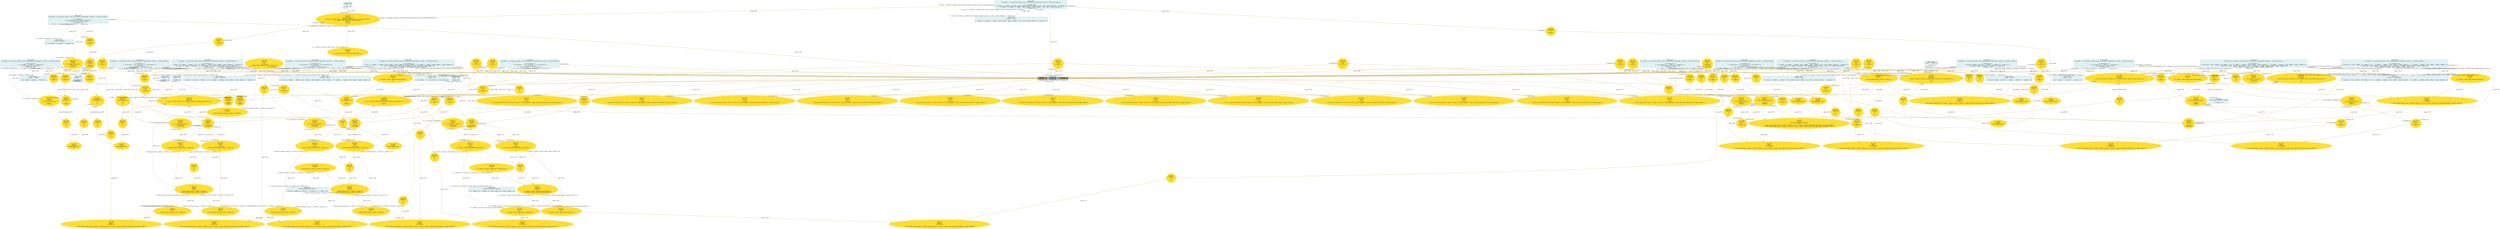 digraph g{node_26423 [shape="box", style="filled", color="#dff1f2", fontname="Courier", label="node_26423
<%=a0%>=theInterface.mouse;

0: {buttons: Number out, position: {x: Number out, y: Number out}}" ]
node_26425 [shape="box", style="filled", color="#dff1f2", fontname="Courier", label="node_26425
<%=a0%>=theInterface.layout;

0: {x: Number out, y: Number out, width: Number out, height: Number out}" ]
node_26427 [shape="box", style="filled", color="#dff1f2", fontname="Courier", label="node_26427
theInterface.graphics=<%=a0%>;

0: Graphics in" ]
node_26435 [shape="ellipse", style="filled", color="#ffde2f", fontname="Times", label="node_26435
Identifier
#thebuttonsofthemouse
0: ?" ]
node_26438 [shape="ellipse", style="filled", color="#ffde2f", fontname="Times", label="node_26438
CoReference
$?
0: ?
1: ?" ]
node_26441 [shape="ellipse", style="filled", color="#ffde2f", fontname="Times", label="node_26441
Identifier
#thepositionofthemouse
0: ?" ]
node_26444 [shape="ellipse", style="filled", color="#ffde2f", fontname="Times", label="node_26444
CoReference
$?
0: ?
1: ?" ]
node_26447 [shape="ellipse", style="filled", color="#ffde2f", fontname="Times", label="node_26447
Composition
{buttons:$,position:$}
0: ?
1: ?
2: ?" ]
node_26451 [shape="ellipse", style="filled", color="#ffde2f", fontname="Times", label="node_26451
Identifier
#thelayoutforbuttonwidget
0: ?" ]
node_26454 [shape="ellipse", style="filled", color="#ffde2f", fontname="Times", label="node_26454
CoReference
$?
0: ?
1: ?" ]
node_26457 [shape="ellipse", style="filled", color="#ffde2f", fontname="Times", label="node_26457
Identifier
#thegraphicsforbuttonwidget
0: ?" ]
node_26460 [shape="ellipse", style="filled", color="#ffde2f", fontname="Times", label="node_26460
Reference
$!
0: ?
1: ?" ]
node_26473 [shape="ellipse", style="filled", color="#ffde2f", fontname="Times", label="node_26473
Reference
$!
0: ?
1: ?" ]
node_26479 [shape="ellipse", style="filled", color="#ffde2f", fontname="Times", label="node_26479
Identifier
#$withaddedmargin$
0: ?
1: ?
2: Number in" ]
node_26484 [shape="ellipse", style="filled", color="#ffde2f", fontname="Times", label="node_26484
Reference
$!
0: {x: Number, y: Number, width: Number, height: Number} out
1: ?" ]
node_26489 [shape="ellipse", style="filled", color="#ffde2f", fontname="Times", label="node_26489
Composition
{rect:$margin:$}
0: {rect: {x: Number, y: Number, width: Number, height: Number}, margin: Number} out
1: ?
2: Number in" ]
node_26493 [shape="ellipse", style="filled", color="#ffde2f", fontname="Times", label="node_26493
CoReference
$?
0: {x: Number, y: Number, width: Number, height: Number} in
1: ?" ]
node_26507 [shape="ellipse", style="filled", color="#ffde2f", fontname="Times", label="node_26507
Reference
$!
0: ?
1: ?" ]
node_26515 [shape="ellipse", style="filled", color="#ffde2f", fontname="Times", label="node_26515
Identifier
#resultof$==$
0: ?
1: ?
2: Number in" ]
node_26520 [shape="ellipse", style="filled", color="#ffde2f", fontname="Times", label="node_26520
Reference
$!
0: Boolean out
1: ?" ]
node_26525 [shape="ellipse", style="filled", color="#ffde2f", fontname="Times", label="node_26525
Composition
{a:$,b:$}
0: {a: Number, b: Number} out
1: ?
2: Number in" ]
node_26529 [shape="ellipse", style="filled", color="#ffde2f", fontname="Times", label="node_26529
CoReference
$?
0: Boolean in
1: ?" ]
node_26542 [shape="ellipse", style="filled", color="#ffde2f", fontname="Times", label="node_26542
Reference
$!
0: ?
1: ?" ]
node_26546 [shape="ellipse", style="filled", color="#ffde2f", fontname="Times", label="node_26546
Identifier
#theresultof$isinside$
0: ?
1: ?
2: ?" ]
node_26551 [shape="ellipse", style="filled", color="#ffde2f", fontname="Times", label="node_26551
Reference
$!
0: Boolean out
1: ?" ]
node_26556 [shape="ellipse", style="filled", color="#ffde2f", fontname="Times", label="node_26556
Composition
{point:$,rect:$}
0: {point: {x: Number, y: Number}, rect: {x: Number, y: Number, width: Number, height: Number}} out
1: ?
2: ?" ]
node_26560 [shape="ellipse", style="filled", color="#ffde2f", fontname="Times", label="node_26560
CoReference
$?
0: Boolean in
1: ?" ]
node_26573 [shape="ellipse", style="filled", color="#ffde2f", fontname="Times", label="node_26573
Identifier
#resultof$and$
0: ?
1: Boolean in
2: Boolean in" ]
node_26578 [shape="ellipse", style="filled", color="#ffde2f", fontname="Times", label="node_26578
Reference
$!
0: Boolean out
1: ?" ]
node_26583 [shape="ellipse", style="filled", color="#ffde2f", fontname="Times", label="node_26583
Composition
{a:$,b:$}
0: {a: Boolean, b: Boolean} out
1: Boolean in
2: Boolean in" ]
node_26587 [shape="ellipse", style="filled", color="#ffde2f", fontname="Times", label="node_26587
CoReference
$?
0: Boolean in
1: ?" ]
node_26599 [shape="ellipse", style="filled", color="#ffde2f", fontname="Times", label="node_26599
Composition
{layout:$text:$pushed:$}
0: {layout: {x: Number, y: Number, width: Number, height: Number}, text: Text, pushed: Boolean} out
1: {x: Number, y: Number, width: Number, height: Number} in
2: Text in
3: Boolean in" ]
node_26604 [shape="ellipse", style="filled", color="#ffde2f", fontname="Times", label="node_26604
CoReference
$?
0: Graphics in
1: ?" ]
node_26622 [shape="ellipse", style="filled", color="#ffde2f", fontname="Times", label="node_26622
Identifier
#thelayoutforlabelwidget
0: ?" ]
node_26625 [shape="ellipse", style="filled", color="#ffde2f", fontname="Times", label="node_26625
CoReference
$?
0: ?
1: ?" ]
node_26628 [shape="ellipse", style="filled", color="#ffde2f", fontname="Times", label="node_26628
Identifier
#thegraphicsforlabelwidget
0: ?" ]
node_26631 [shape="ellipse", style="filled", color="#ffde2f", fontname="Times", label="node_26631
Reference
$!
0: ?
1: ?" ]
node_26640 [shape="ellipse", style="filled", color="#ffde2f", fontname="Times", label="node_26640
Reference
$!
0: ?
1: ?" ]
node_26645 [shape="ellipse", style="filled", color="#ffde2f", fontname="Times", label="node_26645
Composition
{layout:$text:$}
0: {layout: {x: Number, y: Number, width: Number, height: Number}, text: Text, pushed: Boolean} out
1: ?
2: Text in" ]
node_26649 [shape="ellipse", style="filled", color="#ffde2f", fontname="Times", label="node_26649
CoReference
$?
0: Graphics in
1: ?" ]
node_26667 [shape="ellipse", style="filled", color="#ffde2f", fontname="Times", label="node_26667
Identifier
#resultof$.mouse
0: ?
1: {mouse: {buttons: Number, position: {x: Number, y: Number}} out, layout: {x: Number, y: Number, width: Number, height: Number} out, graphics: Graphics in}" ]
node_26671 [shape="ellipse", style="filled", color="#ffde2f", fontname="Times", label="node_26671
Reference
$!
0: {buttons: Number, position: {x: Number, y: Number}} in
1: ?" ]
node_26674 [shape="ellipse", style="filled", color="#ffde2f", fontname="Times", label="node_26674
CoReference
$?
0: ?
1: ?" ]
node_26680 [shape="ellipse", style="filled", color="#ffde2f", fontname="Times", label="node_26680
Affectation
$=$
0: Activation in
1: {mouse: {buttons: Number, position: {x: Number, y: Number}} out, layout: {x: Number, y: Number, width: Number, height: Number} out, graphics: Graphics in}
2: ?" ]
node_26689 [shape="ellipse", style="filled", color="#ffde2f", fontname="Times", label="node_26689
Identifier
#resultof$.mouse
0: ?
1: {mouse: {buttons: Number, position: {x: Number, y: Number}} out, layout: {x: Number, y: Number, width: Number, height: Number} out, graphics: Graphics in}" ]
node_26693 [shape="ellipse", style="filled", color="#ffde2f", fontname="Times", label="node_26693
Reference
$!
0: {buttons: Number, position: {x: Number, y: Number}} in
1: ?" ]
node_26696 [shape="ellipse", style="filled", color="#ffde2f", fontname="Times", label="node_26696
CoReference
$?
0: ?
1: ?" ]
node_26702 [shape="ellipse", style="filled", color="#ffde2f", fontname="Times", label="node_26702
Affectation
$=$
0: Activation in
1: {mouse: {buttons: Number, position: {x: Number, y: Number}} out, layout: {x: Number, y: Number, width: Number, height: Number} out, graphics: Graphics in}
2: ?" ]
node_26711 [shape="ellipse", style="filled", color="#ffde2f", fontname="Times", label="node_26711
Identifier
#both$and$
0: ?
1: {buttons: Number, position: {x: Number, y: Number}} out
2: {buttons: Number, position: {x: Number, y: Number}} out" ]
node_26716 [shape="ellipse", style="filled", color="#ffde2f", fontname="Times", label="node_26716
CoReference
$?
0: {buttons: Number in, position: {x: Number in, y: Number in}}
1: ?" ]
node_26719 [shape="ellipse", style="filled", color="#ffde2f", fontname="Times", label="node_26719
Reference
$!
0: ?
1: ?" ]
node_26723 [shape="ellipse", style="filled", color="#ffde2f", fontname="Times", label="node_26723
Affectation
$=$
0: Activation in
1: {buttons: Number, position: {x: Number, y: Number}} out
2: ?" ]
node_26728 [shape="ellipse", style="filled", color="#ffde2f", fontname="Times", label="node_26728
Affectation
$=$
0: Activation in
1: {buttons: Number, position: {x: Number, y: Number}} out
2: ?" ]
node_26733 [shape="ellipse", style="filled", color="#ffde2f", fontname="Times", label="node_26733
Identifier
variableall$$
0: ?
1: Activation out
2: Activation out" ]
node_26738 [shape="ellipse", style="filled", color="#ffde2f", fontname="Times", label="node_26738
CoReference
$?
0: Activation in
1: ?" ]
node_26746 [shape="ellipse", style="filled", color="#ffde2f", fontname="Times", label="node_26746
Reference
$!
0: Activation out
1: ?" ]
node_26749 [shape="ellipse", style="filled", color="#ffde2f", fontname="Times", label="node_26749
Composition
{a:$b:$}
0: {a: Activation, b: Activation} in
1: Activation out
2: Activation out" ]
node_26766 [shape="ellipse", style="filled", color="#ffde2f", fontname="Times", label="node_26766
Identifier
#thelayoutofsplitcolumncontaining$and$
0: ?
1: {mouse: {buttons: Number, position: {x: Number, y: Number}} out, layout: {x: Number, y: Number, width: Number, height: Number} out, graphics: Graphics in}
2: {mouse: {buttons: Number, position: {x: Number, y: Number}} out, layout: {x: Number, y: Number, width: Number, height: Number} out, graphics: Graphics in}" ]
node_26771 [shape="ellipse", style="filled", color="#ffde2f", fontname="Times", label="node_26771
CoReference
$?
0: ?
1: ?" ]
node_26774 [shape="ellipse", style="filled", color="#ffde2f", fontname="Times", label="node_26774
Identifier
#resultof$.graphics
0: ?
1: {mouse: {buttons: Number, position: {x: Number, y: Number}} out, layout: {x: Number, y: Number, width: Number, height: Number} out, graphics: Graphics in}" ]
node_26778 [shape="ellipse", style="filled", color="#ffde2f", fontname="Times", label="node_26778
Reference
$!
0: Graphics out
1: ?" ]
node_26781 [shape="ellipse", style="filled", color="#ffde2f", fontname="Times", label="node_26781
CoReference
$?
0: ?
1: ?" ]
node_26787 [shape="ellipse", style="filled", color="#ffde2f", fontname="Times", label="node_26787
Affectation
$=$
0: Activation in
1: {mouse: {buttons: Number, position: {x: Number, y: Number}} out, layout: {x: Number, y: Number, width: Number, height: Number} out, graphics: Graphics in}
2: ?" ]
node_26796 [shape="ellipse", style="filled", color="#ffde2f", fontname="Times", label="node_26796
Identifier
#resultof$.graphics
0: ?
1: {mouse: {buttons: Number, position: {x: Number, y: Number}} out, layout: {x: Number, y: Number, width: Number, height: Number} out, graphics: Graphics in}" ]
node_26800 [shape="ellipse", style="filled", color="#ffde2f", fontname="Times", label="node_26800
Reference
$!
0: Graphics out
1: ?" ]
node_26803 [shape="ellipse", style="filled", color="#ffde2f", fontname="Times", label="node_26803
CoReference
$?
0: ?
1: ?" ]
node_26809 [shape="ellipse", style="filled", color="#ffde2f", fontname="Times", label="node_26809
Affectation
$=$
0: Activation in
1: {mouse: {buttons: Number, position: {x: Number, y: Number}} out, layout: {x: Number, y: Number, width: Number, height: Number} out, graphics: Graphics in}
2: ?" ]
node_26818 [shape="ellipse", style="filled", color="#ffde2f", fontname="Times", label="node_26818
Identifier
#resultofgraphicscontaining$and$
0: ?
1: Graphics in
2: Graphics in" ]
node_26823 [shape="ellipse", style="filled", color="#ffde2f", fontname="Times", label="node_26823
Reference
$!
0: Graphics out
1: ?" ]
node_26829 [shape="ellipse", style="filled", color="#ffde2f", fontname="Times", label="node_26829
Composition
{a:$,b:$}
0: {a: Graphics, b: Graphics} out
1: Graphics in
2: Graphics in" ]
node_26833 [shape="ellipse", style="filled", color="#ffde2f", fontname="Times", label="node_26833
CoReference
$?
0: Graphics in
1: ?" ]
node_26858 [shape="ellipse", style="filled", color="#ffde2f", fontname="Times", label="node_26858
Composition
{start:$end:$}
0: ?
1: Number in
2: Number in" ]
node_26862 [shape="ellipse", style="filled", color="#ffde2f", fontname="Times", label="node_26862
Reference
$!
0: ?
1: ?" ]
node_26866 [shape="ellipse", style="filled", color="#ffde2f", fontname="Times", label="node_26866
Composition
{interval:$rect:$}
0: {interval: {start: Number, end: Number}, rect: {x: Number, y: Number, width: Number, height: Number}} out
1: ?
2: ?" ]
node_26870 [shape="ellipse", style="filled", color="#ffde2f", fontname="Times", label="node_26870
Identifier
#resultof$.layout
0: ?
1: {mouse: {buttons: Number, position: {x: Number, y: Number}} out, layout: {x: Number, y: Number, width: Number, height: Number} out, graphics: Graphics in}" ]
node_26874 [shape="ellipse", style="filled", color="#ffde2f", fontname="Times", label="node_26874
Reference
$!
0: {x: Number, y: Number, width: Number, height: Number} in
1: ?" ]
node_26877 [shape="ellipse", style="filled", color="#ffde2f", fontname="Times", label="node_26877
CoReference
$?
0: ?
1: ?" ]
node_26883 [shape="ellipse", style="filled", color="#ffde2f", fontname="Times", label="node_26883
Affectation
$=$
0: Activation in
1: {mouse: {buttons: Number, position: {x: Number, y: Number}} out, layout: {x: Number, y: Number, width: Number, height: Number} out, graphics: Graphics in}
2: ?" ]
node_26897 [shape="ellipse", style="filled", color="#ffde2f", fontname="Times", label="node_26897
Composition
{start:$end:$}
0: ?
1: Number in
2: Number in" ]
node_26901 [shape="ellipse", style="filled", color="#ffde2f", fontname="Times", label="node_26901
Composition
{interval:$rect:$}
0: {interval: {start: Number, end: Number}, rect: {x: Number, y: Number, width: Number, height: Number}} out
1: ?
2: ?" ]
node_26905 [shape="ellipse", style="filled", color="#ffde2f", fontname="Times", label="node_26905
Identifier
#resultof$.layout
0: ?
1: {mouse: {buttons: Number, position: {x: Number, y: Number}} out, layout: {x: Number, y: Number, width: Number, height: Number} out, graphics: Graphics in}" ]
node_26909 [shape="ellipse", style="filled", color="#ffde2f", fontname="Times", label="node_26909
Reference
$!
0: {x: Number, y: Number, width: Number, height: Number} in
1: ?" ]
node_26912 [shape="ellipse", style="filled", color="#ffde2f", fontname="Times", label="node_26912
CoReference
$?
0: ?
1: ?" ]
node_26918 [shape="ellipse", style="filled", color="#ffde2f", fontname="Times", label="node_26918
Affectation
$=$
0: Activation in
1: {mouse: {buttons: Number, position: {x: Number, y: Number}} out, layout: {x: Number, y: Number, width: Number, height: Number} out, graphics: Graphics in}
2: ?" ]
node_26932 [shape="ellipse", style="filled", color="#ffde2f", fontname="Times", label="node_26932
Identifier
variableall$$
0: ?
1: Activation out
2: Activation out" ]
node_26937 [shape="ellipse", style="filled", color="#ffde2f", fontname="Times", label="node_26937
CoReference
$?
0: Activation in
1: ?" ]
node_26940 [shape="ellipse", style="filled", color="#ffde2f", fontname="Times", label="node_26940
Reference
$!
0: Activation out
1: ?" ]
node_26943 [shape="ellipse", style="filled", color="#ffde2f", fontname="Times", label="node_26943
Composition
{a:$b:$}
0: {a: Activation, b: Activation} in
1: Activation out
2: Activation out" ]
node_26965 [shape="ellipse", style="filled", color="#ffde2f", fontname="Times", label="node_26965
Identifier
#themouseforcursorwidget
0: ?" ]
node_26968 [shape="ellipse", style="filled", color="#ffde2f", fontname="Times", label="node_26968
CoReference
$?
0: ?
1: ?" ]
node_26971 [shape="ellipse", style="filled", color="#ffde2f", fontname="Times", label="node_26971
Identifier
#thegraphicsforcursorwidget
0: ?" ]
node_26974 [shape="ellipse", style="filled", color="#ffde2f", fontname="Times", label="node_26974
Reference
$!
0: ?
1: ?" ]
node_26983 [shape="ellipse", style="filled", color="#ffde2f", fontname="Times", label="node_26983
Reference
$!
0: {buttons: Number, position: {x: Number, y: Number}} out
1: ?" ]
node_26986 [shape="ellipse", style="filled", color="#ffde2f", fontname="Times", label="node_26986
CoReference
$?
0: Graphics in
1: ?" ]
node_27003 [shape="ellipse", style="filled", color="#ffde2f", fontname="Times", label="node_27003
Identifier
#resultof$.mouse
0: ?
1: {mouse: {buttons: Number, position: {x: Number, y: Number}} out, layout: {x: Number, y: Number, width: Number, height: Number} out, graphics: Graphics in}" ]
node_27007 [shape="ellipse", style="filled", color="#ffde2f", fontname="Times", label="node_27007
Reference
$!
0: {buttons: Number, position: {x: Number, y: Number}} in
1: ?" ]
node_27010 [shape="ellipse", style="filled", color="#ffde2f", fontname="Times", label="node_27010
CoReference
$?
0: ?
1: ?" ]
node_27016 [shape="ellipse", style="filled", color="#ffde2f", fontname="Times", label="node_27016
Affectation
$=$
0: Activation in
1: {mouse: {buttons: Number, position: {x: Number, y: Number}} out, layout: {x: Number, y: Number, width: Number, height: Number} out, graphics: Graphics in}
2: ?" ]
node_27025 [shape="ellipse", style="filled", color="#ffde2f", fontname="Times", label="node_27025
Identifier
#resultof$.mouse
0: ?
1: {mouse: {buttons: Number, position: {x: Number, y: Number}} out, layout: {x: Number, y: Number, width: Number, height: Number} out, graphics: Graphics in}" ]
node_27029 [shape="ellipse", style="filled", color="#ffde2f", fontname="Times", label="node_27029
Reference
$!
0: {buttons: Number, position: {x: Number, y: Number}} in
1: ?" ]
node_27032 [shape="ellipse", style="filled", color="#ffde2f", fontname="Times", label="node_27032
CoReference
$?
0: ?
1: ?" ]
node_27038 [shape="ellipse", style="filled", color="#ffde2f", fontname="Times", label="node_27038
Affectation
$=$
0: Activation in
1: {mouse: {buttons: Number, position: {x: Number, y: Number}} out, layout: {x: Number, y: Number, width: Number, height: Number} out, graphics: Graphics in}
2: ?" ]
node_27047 [shape="ellipse", style="filled", color="#ffde2f", fontname="Times", label="node_27047
Identifier
#both$and$
0: ?
1: {buttons: Number, position: {x: Number, y: Number}} out
2: {buttons: Number, position: {x: Number, y: Number}} out" ]
node_27052 [shape="ellipse", style="filled", color="#ffde2f", fontname="Times", label="node_27052
CoReference
$?
0: {buttons: Number in, position: {x: Number in, y: Number in}}
1: ?" ]
node_27055 [shape="ellipse", style="filled", color="#ffde2f", fontname="Times", label="node_27055
Reference
$!
0: ?
1: ?" ]
node_27059 [shape="ellipse", style="filled", color="#ffde2f", fontname="Times", label="node_27059
Affectation
$=$
0: Activation in
1: {buttons: Number, position: {x: Number, y: Number}} out
2: ?" ]
node_27064 [shape="ellipse", style="filled", color="#ffde2f", fontname="Times", label="node_27064
Affectation
$=$
0: Activation in
1: {buttons: Number, position: {x: Number, y: Number}} out
2: ?" ]
node_27069 [shape="ellipse", style="filled", color="#ffde2f", fontname="Times", label="node_27069
Identifier
variableall$$
0: ?
1: Activation out
2: Activation out" ]
node_27074 [shape="ellipse", style="filled", color="#ffde2f", fontname="Times", label="node_27074
CoReference
$?
0: Activation in
1: ?" ]
node_27077 [shape="ellipse", style="filled", color="#ffde2f", fontname="Times", label="node_27077
Reference
$!
0: Activation out
1: ?" ]
node_27080 [shape="ellipse", style="filled", color="#ffde2f", fontname="Times", label="node_27080
Composition
{a:$b:$}
0: {a: Activation, b: Activation} in
1: Activation out
2: Activation out" ]
node_27097 [shape="ellipse", style="filled", color="#ffde2f", fontname="Times", label="node_27097
Identifier
#resultof$.layout
0: ?
1: {mouse: {buttons: Number, position: {x: Number, y: Number}} out, layout: {x: Number, y: Number, width: Number, height: Number} out, graphics: Graphics in}" ]
node_27101 [shape="ellipse", style="filled", color="#ffde2f", fontname="Times", label="node_27101
Reference
$!
0: {x: Number, y: Number, width: Number, height: Number} in
1: ?" ]
node_27104 [shape="ellipse", style="filled", color="#ffde2f", fontname="Times", label="node_27104
CoReference
$?
0: ?
1: ?" ]
node_27110 [shape="ellipse", style="filled", color="#ffde2f", fontname="Times", label="node_27110
Affectation
$=$
0: Activation in
1: {mouse: {buttons: Number, position: {x: Number, y: Number}} out, layout: {x: Number, y: Number, width: Number, height: Number} out, graphics: Graphics in}
2: ?" ]
node_27119 [shape="ellipse", style="filled", color="#ffde2f", fontname="Times", label="node_27119
Identifier
#resultof$.layout
0: ?
1: {mouse: {buttons: Number, position: {x: Number, y: Number}} out, layout: {x: Number, y: Number, width: Number, height: Number} out, graphics: Graphics in}" ]
node_27123 [shape="ellipse", style="filled", color="#ffde2f", fontname="Times", label="node_27123
Reference
$!
0: {x: Number, y: Number, width: Number, height: Number} in
1: ?" ]
node_27126 [shape="ellipse", style="filled", color="#ffde2f", fontname="Times", label="node_27126
CoReference
$?
0: ?
1: ?" ]
node_27132 [shape="ellipse", style="filled", color="#ffde2f", fontname="Times", label="node_27132
Affectation
$=$
0: Activation in
1: {mouse: {buttons: Number, position: {x: Number, y: Number}} out, layout: {x: Number, y: Number, width: Number, height: Number} out, graphics: Graphics in}
2: ?" ]
node_27141 [shape="ellipse", style="filled", color="#ffde2f", fontname="Times", label="node_27141
Identifier
#both2$and$
0: ?
1: {x: Number, y: Number, width: Number, height: Number} out
2: {x: Number, y: Number, width: Number, height: Number} out" ]
node_27146 [shape="ellipse", style="filled", color="#ffde2f", fontname="Times", label="node_27146
CoReference
$?
0: {x: Number in, y: Number in, width: Number in, height: Number in}
1: ?" ]
node_27149 [shape="ellipse", style="filled", color="#ffde2f", fontname="Times", label="node_27149
Reference
$!
0: ?
1: ?" ]
node_27153 [shape="ellipse", style="filled", color="#ffde2f", fontname="Times", label="node_27153
Affectation
$=$
0: Activation in
1: {x: Number, y: Number, width: Number, height: Number} out
2: ?" ]
node_27158 [shape="ellipse", style="filled", color="#ffde2f", fontname="Times", label="node_27158
Affectation
$=$
0: Activation in
1: {x: Number, y: Number, width: Number, height: Number} out
2: ?" ]
node_27163 [shape="ellipse", style="filled", color="#ffde2f", fontname="Times", label="node_27163
Identifier
variableall$$
0: ?
1: Activation out
2: Activation out" ]
node_27168 [shape="ellipse", style="filled", color="#ffde2f", fontname="Times", label="node_27168
CoReference
$?
0: Activation in
1: ?" ]
node_27171 [shape="ellipse", style="filled", color="#ffde2f", fontname="Times", label="node_27171
Reference
$!
0: Activation out
1: ?" ]
node_27174 [shape="ellipse", style="filled", color="#ffde2f", fontname="Times", label="node_27174
Composition
{a:$b:$}
0: {a: Activation, b: Activation} in
1: Activation out
2: Activation out" ]
node_27191 [shape="ellipse", style="filled", color="#ffde2f", fontname="Times", label="node_27191
Identifier
#resultof$.graphics
0: ?
1: {mouse: {buttons: Number, position: {x: Number, y: Number}} out, layout: {x: Number, y: Number, width: Number, height: Number} out, graphics: Graphics in}" ]
node_27195 [shape="ellipse", style="filled", color="#ffde2f", fontname="Times", label="node_27195
Reference
$!
0: Graphics out
1: ?" ]
node_27198 [shape="ellipse", style="filled", color="#ffde2f", fontname="Times", label="node_27198
CoReference
$?
0: ?
1: ?" ]
node_27204 [shape="ellipse", style="filled", color="#ffde2f", fontname="Times", label="node_27204
Affectation
$=$
0: Activation in
1: {mouse: {buttons: Number, position: {x: Number, y: Number}} out, layout: {x: Number, y: Number, width: Number, height: Number} out, graphics: Graphics in}
2: ?" ]
node_27213 [shape="ellipse", style="filled", color="#ffde2f", fontname="Times", label="node_27213
Identifier
#resultof$.graphics
0: ?
1: {mouse: {buttons: Number, position: {x: Number, y: Number}} out, layout: {x: Number, y: Number, width: Number, height: Number} out, graphics: Graphics in}" ]
node_27217 [shape="ellipse", style="filled", color="#ffde2f", fontname="Times", label="node_27217
Reference
$!
0: Graphics out
1: ?" ]
node_27220 [shape="ellipse", style="filled", color="#ffde2f", fontname="Times", label="node_27220
CoReference
$?
0: ?
1: ?" ]
node_27226 [shape="ellipse", style="filled", color="#ffde2f", fontname="Times", label="node_27226
Affectation
$=$
0: Activation in
1: {mouse: {buttons: Number, position: {x: Number, y: Number}} out, layout: {x: Number, y: Number, width: Number, height: Number} out, graphics: Graphics in}
2: ?" ]
node_27235 [shape="ellipse", style="filled", color="#ffde2f", fontname="Times", label="node_27235
Identifier
#resultofgraphicscontaining$and$
0: ?
1: Graphics in
2: Graphics in" ]
node_27240 [shape="ellipse", style="filled", color="#ffde2f", fontname="Times", label="node_27240
Reference
$!
0: Graphics out
1: ?" ]
node_27243 [shape="ellipse", style="filled", color="#ffde2f", fontname="Times", label="node_27243
Composition
{a:$,b:$}
0: {a: Graphics, b: Graphics} out
1: Graphics in
2: Graphics in" ]
node_27247 [shape="ellipse", style="filled", color="#ffde2f", fontname="Times", label="node_27247
CoReference
$?
0: Graphics in
1: ?" ]
node_27264 [shape="box", style="filled", color="#dff1f2", fontname="Courier", label="node_27264
<%=a0%> = active;

0: Activation out" ]
node_27357 [shape="box", style="filled", color="#dff1f2", fontname="Courier", label="node_27357
<%=a0%> = button;

0: {{layout: {x: Number, y: Number, width: Number, height: Number}, text: Text, pushed: Boolean} -> Graphics} out" ]
node_27359 [shape="box", style="filled", color="#dff1f2", fontname="Courier", label="node_27359
<%=a0%> = inset;

0: {{rect: {x: Number, y: Number, width: Number, height: Number}, margin: Number} -> {x: Number, y: Number, width: Number, height: Number}} out" ]
node_27361 [shape="box", style="filled", color="#dff1f2", fontname="Courier", label="node_27361
<%=a0%> = isEqual;

0: {{a: Number, b: Number} -> Boolean} out" ]
node_27363 [shape="box", style="filled", color="#dff1f2", fontname="Courier", label="node_27363
<%=a0%> = isInside;

0: {{point: {x: Number, y: Number}, rect: {x: Number, y: Number, width: Number, height: Number}} -> Boolean} out" ]
node_27365 [shape="box", style="filled", color="#dff1f2", fontname="Courier", label="node_27365
<%=a0%> = boolAnd;

0: {{a: Boolean, b: Boolean} -> Boolean} out" ]
node_27367 [shape="box", style="filled", color="#dff1f2", fontname="Courier", label="node_27367
<%=a0%> = label;

0: {{layout: {x: Number, y: Number, width: Number, height: Number}, text: Text, pushed: Boolean} -> Graphics} out" ]
node_27369 [shape="box", style="filled", color="#dff1f2", fontname="Courier", label="node_27369
<%=a0%> = all;

0: {Activation -> {a: Activation, b: Activation}} out" ]
node_27374 [shape="box", style="filled", color="#dff1f2", fontname="Courier", label="node_27374
<%=a0%> = group;

0: {{a: Graphics, b: Graphics} -> Graphics} out" ]
node_27377 [shape="box", style="filled", color="#dff1f2", fontname="Courier", label="node_27377
<%=a0%> = columnElement;

0: {{interval: {start: Number, end: Number}, rect: {x: Number, y: Number, width: Number, height: Number}} -> {x: Number, y: Number, width: Number, height: Number}} out" ]
node_27380 [shape="box", style="filled", color="#dff1f2", fontname="Courier", label="node_27380
<%=a0%> = cursor;

0: {{buttons: Number, position: {x: Number, y: Number}} -> Graphics} out" ]
node_27382 [shape="box", style="filled", color="#dff1f2", fontname="Courier", label="node_27382
<%=a0%> = 20;

0: Number out" ]
node_27385 [shape="box", style="filled", color="#dff1f2", fontname="Courier", label="node_27385
<%=a0%> = 1;

0: Number out" ]
node_27389 [shape="box", style="filled", color="#dff1f2", fontname="Courier", label="node_27389
<%=a0%> = 0;

0: Number out" ]
node_27391 [shape="box", style="filled", color="#dff1f2", fontname="Courier", label="node_27391
<%=a0%> = 0.5;

0: Number out" ]
node_27394 [shape="box", style="filled", color="#dff1f2", fontname="Courier", label="node_27394
<%=a0%> = OK;

0: Text out" ]
node_27396 [shape="box", style="filled", color="#dff1f2", fontname="Courier", label="node_27396
<%=a0%> = Labeltext;

0: Text out" ]
node_27398 [shape="box", style="filled", color="#dff1f2", fontname="Courier", label="node_27398
if(<%=a0%> === active && <%=a1%>!==null && <%=a1%>!==undefined) {<%=a3%> = <%=a1%>(<%=a2%>);}

0: Activation in
1: {{rect: {x: Number, y: Number, width: Number, height: Number}, margin: Number} -> {x: Number, y: Number, width: Number, height: Number}} in
2: {rect: {x: Number, y: Number, width: Number, height: Number}, margin: Number} in
3: {x: Number, y: Number, width: Number, height: Number} out" ]
node_27403 [shape="box", style="filled", color="#dff1f2", fontname="Courier", label="node_27403
if(<%=a0%> === active && <%=a1%>!==null && <%=a1%>!==undefined) {<%=a3%> = <%=a1%>(<%=a2%>);}

0: Activation in
1: {{a: Number, b: Number} -> Boolean} in
2: {a: Number, b: Number} in
3: Boolean out" ]
node_27408 [shape="box", style="filled", color="#dff1f2", fontname="Courier", label="node_27408
if(<%=a0%> === active && <%=a1%>!==null && <%=a1%>!==undefined) {<%=a3%> = <%=a1%>(<%=a2%>);}

0: Activation in
1: {{point: {x: Number, y: Number}, rect: {x: Number, y: Number, width: Number, height: Number}} -> Boolean} in
2: {point: {x: Number, y: Number}, rect: {x: Number, y: Number, width: Number, height: Number}} in
3: Boolean out" ]
node_27413 [shape="box", style="filled", color="#dff1f2", fontname="Courier", label="node_27413
if(<%=a0%> === active && <%=a1%>!==null && <%=a1%>!==undefined) {<%=a3%> = <%=a1%>(<%=a2%>);}

0: Activation in
1: {{a: Boolean, b: Boolean} -> Boolean} in
2: {a: Boolean, b: Boolean} in
3: Boolean out" ]
node_27418 [shape="box", style="filled", color="#dff1f2", fontname="Courier", label="node_27418
if(<%=a0%> === active && <%=a1%>!==null && <%=a1%>!==undefined) {<%=a3%> = <%=a1%>(<%=a2%>);}

0: Activation in
1: {{layout: {x: Number, y: Number, width: Number, height: Number}, text: Text, pushed: Boolean} -> Graphics} in
2: {layout: {x: Number, y: Number, width: Number, height: Number}, text: Text, pushed: Boolean} in
3: Graphics out" ]
node_27423 [shape="box", style="filled", color="#dff1f2", fontname="Courier", label="node_27423
if(<%=a0%> === active && <%=a1%>!==null && <%=a1%>!==undefined) {<%=a3%> = <%=a1%>(<%=a2%>);}

0: Activation in
1: {{layout: {x: Number, y: Number, width: Number, height: Number}, text: Text, pushed: Boolean} -> Graphics} in
2: {layout: {x: Number, y: Number, width: Number, height: Number}, text: Text, pushed: Boolean} in
3: Graphics out" ]
node_27428 [shape="box", style="filled", color="#dff1f2", fontname="Courier", label="node_27428
if(<%=a0%> === active && <%=a1%>!==null && <%=a1%>!==undefined) {<%=a3%> = <%=a1%>(<%=a2%>);}

0: Activation in
1: {Activation -> {a: Activation, b: Activation}} in
2: Activation in
3: {a: Activation, b: Activation} out" ]
node_27433 [shape="box", style="filled", color="#dff1f2", fontname="Courier", label="node_27433
if(<%=a0%> === active && <%=a1%>!==null && <%=a1%>!==undefined) {<%=a3%> = <%=a1%>(<%=a2%>);}

0: Activation in
1: {{a: Graphics, b: Graphics} -> Graphics} in
2: {a: Graphics, b: Graphics} in
3: Graphics out" ]
node_27438 [shape="box", style="filled", color="#dff1f2", fontname="Courier", label="node_27438
if(<%=a0%> === active && <%=a1%>!==null && <%=a1%>!==undefined) {<%=a3%> = <%=a1%>(<%=a2%>);}

0: Activation in
1: {{interval: {start: Number, end: Number}, rect: {x: Number, y: Number, width: Number, height: Number}} -> {x: Number, y: Number, width: Number, height: Number}} in
2: {interval: {start: Number, end: Number}, rect: {x: Number, y: Number, width: Number, height: Number}} in
3: {x: Number, y: Number, width: Number, height: Number} out" ]
node_27444 [shape="box", style="filled", color="#dff1f2", fontname="Courier", label="node_27444
if(<%=a0%> === active && <%=a1%>!==null && <%=a1%>!==undefined) {<%=a3%> = <%=a1%>(<%=a2%>);}

0: Activation in
1: {{interval: {start: Number, end: Number}, rect: {x: Number, y: Number, width: Number, height: Number}} -> {x: Number, y: Number, width: Number, height: Number}} in
2: {interval: {start: Number, end: Number}, rect: {x: Number, y: Number, width: Number, height: Number}} in
3: {x: Number, y: Number, width: Number, height: Number} out" ]
node_27450 [shape="box", style="filled", color="#dff1f2", fontname="Courier", label="node_27450
if(<%=a0%> === active && <%=a1%>!==null && <%=a1%>!==undefined) {<%=a3%> = <%=a1%>(<%=a2%>);}

0: Activation in
1: {Activation -> {a: Activation, b: Activation}} in
2: Activation in
3: {a: Activation, b: Activation} out" ]
node_27455 [shape="box", style="filled", color="#dff1f2", fontname="Courier", label="node_27455
if(<%=a0%> === active && <%=a1%>!==null && <%=a1%>!==undefined) {<%=a3%> = <%=a1%>(<%=a2%>);}

0: Activation in
1: {{buttons: Number, position: {x: Number, y: Number}} -> Graphics} in
2: {buttons: Number, position: {x: Number, y: Number}} in
3: Graphics out" ]
node_27460 [shape="box", style="filled", color="#dff1f2", fontname="Courier", label="node_27460
if(<%=a0%> === active && <%=a1%>!==null && <%=a1%>!==undefined) {<%=a3%> = <%=a1%>(<%=a2%>);}

0: Activation in
1: {Activation -> {a: Activation, b: Activation}} in
2: Activation in
3: {a: Activation, b: Activation} out" ]
node_27465 [shape="box", style="filled", color="#dff1f2", fontname="Courier", label="node_27465
if(<%=a0%> === active && <%=a1%>!==null && <%=a1%>!==undefined) {<%=a3%> = <%=a1%>(<%=a2%>);}

0: Activation in
1: {Activation -> {a: Activation, b: Activation}} in
2: Activation in
3: {a: Activation, b: Activation} out" ]
node_27470 [shape="box", style="filled", color="#dff1f2", fontname="Courier", label="node_27470
if(<%=a0%> === active && <%=a1%>!==null && <%=a1%>!==undefined) {<%=a3%> = <%=a1%>(<%=a2%>);}

0: Activation in
1: {{a: Graphics, b: Graphics} -> Graphics} in
2: {a: Graphics, b: Graphics} in
3: Graphics out" ]
node_27478 [shape="ellipse", style="filled", color="#ffde2f", fontname="Times", label="node_27478
Affectation
$=$
0: Activation in
1: ?
2: ?" ]
node_27482 [shape="ellipse", style="filled", color="#ffde2f", fontname="Times", label="node_27482
Affectation
$=$
0: Activation in
1: ?
2: ?" ]
node_27486 [shape="ellipse", style="filled", color="#ffde2f", fontname="Times", label="node_27486
Affectation
$=$
0: Activation in
1: ?
2: ?" ]
node_27490 [shape="ellipse", style="filled", color="#ffde2f", fontname="Times", label="node_27490
Affectation
$=$
0: Activation in

2: ?" ]
node_27494 [shape="ellipse", style="filled", color="#ffde2f", fontname="Times", label="node_27494
Affectation
$=$
0: Activation in
1: ?
2: ?" ]
node_27498 [shape="ellipse", style="filled", color="#ffde2f", fontname="Times", label="node_27498
Affectation
$=$
0: Activation in
1: ?
2: ?" ]
node_27502 [shape="ellipse", style="filled", color="#ffde2f", fontname="Times", label="node_27502
Affectation
$=$
0: Activation in
1: {buttons: Number, position: {x: Number, y: Number}} out
2: ?" ]
node_27506 [shape="ellipse", style="filled", color="#ffde2f", fontname="Times", label="node_27506
Affectation
$=$
0: Activation in
1: ?
2: ?" ]
node_27510 [shape="ellipse", style="filled", color="#ffde2f", fontname="Times", label="node_27510
Affectation
$=$
0: Activation in
1: Graphics in
2: ?" ]
node_27514 [shape="ellipse", style="filled", color="#ffde2f", fontname="Times", label="node_27514
Affectation
$=$
0: Activation in
1: ?
2: ?" ]
node_27518 [shape="ellipse", style="filled", color="#ffde2f", fontname="Times", label="node_27518
Affectation
$=$
0: Activation in

2: ?" ]
node_27522 [shape="ellipse", style="filled", color="#ffde2f", fontname="Times", label="node_27522
Affectation
$=$
0: Activation in
1: ?
2: ?" ]
node_26438 -> node_26435 [dir=none, arrowHead=none, fontname="Times-Italic", arrowsize=1, color="#9d8400", label="edge_26439",  headlabel="0", taillabel="1" ]
node_26444 -> node_26441 [dir=none, arrowHead=none, fontname="Times-Italic", arrowsize=1, color="#9d8400", label="edge_26445",  headlabel="0", taillabel="1" ]
node_26447 -> node_26438 [dir=none, arrowHead=none, fontname="Times-Italic", arrowsize=1, color="#9d8400", label="edge_26448",  headlabel="0", taillabel="1: buttons" ]
node_26447 -> node_26444 [dir=none, arrowHead=none, fontname="Times-Italic", arrowsize=1, color="#9d8400", label="edge_26449",  headlabel="0", taillabel="2: position" ]
node_26454 -> node_26451 [dir=none, arrowHead=none, fontname="Times-Italic", arrowsize=1, color="#9d8400", label="edge_26455",  headlabel="0", taillabel="1" ]
node_26460 -> node_26457 [dir=none, arrowHead=none, fontname="Times-Italic", arrowsize=1, color="#9d8400", label="edge_26461",  headlabel="0", taillabel="1" ]
node_26473 -> node_26451 [dir=none, arrowHead=none, fontname="Times-Italic", arrowsize=1, color="#9d8400", label="edge_26474",  headlabel="0", taillabel="1" ]
node_26479 -> node_26473 [dir=none, arrowHead=none, fontname="Times-Italic", arrowsize=1, color="#9d8400", label="edge_26481",  headlabel="0", taillabel="1" ]
node_26484 -> node_26479 [dir=none, arrowHead=none, fontname="Times-Italic", arrowsize=1, color="#9d8400", label="edge_26485",  headlabel="0", taillabel="1" ]
node_26489 -> node_26473 [dir=none, arrowHead=none, fontname="Times-Italic", arrowsize=1, color="#9d8400", label="edge_26491",  headlabel="0", taillabel="1: rect" ]
node_26493 -> node_26479 [dir=none, arrowHead=none, fontname="Times-Italic", arrowsize=1, color="#9d8400", label="edge_26494",  headlabel="0", taillabel="1" ]
node_26507 -> node_26435 [dir=none, arrowHead=none, fontname="Times-Italic", arrowsize=1, color="#9d8400", label="edge_26508",  headlabel="0", taillabel="1" ]
node_26515 -> node_26507 [dir=none, arrowHead=none, fontname="Times-Italic", arrowsize=1, color="#9d8400", label="edge_26516",  headlabel="0", taillabel="1" ]
node_26520 -> node_26515 [dir=none, arrowHead=none, fontname="Times-Italic", arrowsize=1, color="#9d8400", label="edge_26521",  headlabel="0", taillabel="1" ]
node_26525 -> node_26507 [dir=none, arrowHead=none, fontname="Times-Italic", arrowsize=1, color="#9d8400", label="edge_26526",  headlabel="0", taillabel="1: a" ]
node_26529 -> node_26515 [dir=none, arrowHead=none, fontname="Times-Italic", arrowsize=1, color="#9d8400", label="edge_26530",  headlabel="0", taillabel="1" ]
node_26542 -> node_26441 [dir=none, arrowHead=none, fontname="Times-Italic", arrowsize=1, color="#9d8400", label="edge_26543",  headlabel="0", taillabel="1" ]
node_26546 -> node_26473 [dir=none, arrowHead=none, fontname="Times-Italic", arrowsize=1, color="#9d8400", label="edge_26547",  headlabel="0", taillabel="2" ]
node_26546 -> node_26542 [dir=none, arrowHead=none, fontname="Times-Italic", arrowsize=1, color="#9d8400", label="edge_26548",  headlabel="0", taillabel="1" ]
node_26551 -> node_26546 [dir=none, arrowHead=none, fontname="Times-Italic", arrowsize=1, color="#9d8400", label="edge_26552",  headlabel="0", taillabel="1" ]
node_26556 -> node_26473 [dir=none, arrowHead=none, fontname="Times-Italic", arrowsize=1, color="#9d8400", label="edge_26557",  headlabel="0", taillabel="2: rect" ]
node_26556 -> node_26542 [dir=none, arrowHead=none, fontname="Times-Italic", arrowsize=1, color="#9d8400", label="edge_26558",  headlabel="0", taillabel="1: point" ]
node_26560 -> node_26546 [dir=none, arrowHead=none, fontname="Times-Italic", arrowsize=1, color="#9d8400", label="edge_26561",  headlabel="0", taillabel="1" ]
node_26578 -> node_26573 [dir=none, arrowHead=none, fontname="Times-Italic", arrowsize=1, color="#9d8400", label="edge_26579",  headlabel="0", taillabel="1" ]
node_26587 -> node_26573 [dir=none, arrowHead=none, fontname="Times-Italic", arrowsize=1, color="#9d8400", label="edge_26588",  headlabel="0", taillabel="1" ]
node_26604 -> node_26457 [dir=none, arrowHead=none, fontname="Times-Italic", arrowsize=1, color="#9d8400", label="edge_26605",  headlabel="0", taillabel="1" ]
node_26625 -> node_26622 [dir=none, arrowHead=none, fontname="Times-Italic", arrowsize=1, color="#9d8400", label="edge_26626",  headlabel="0", taillabel="1" ]
node_26631 -> node_26628 [dir=none, arrowHead=none, fontname="Times-Italic", arrowsize=1, color="#9d8400", label="edge_26632",  headlabel="0", taillabel="1" ]
node_26640 -> node_26622 [dir=none, arrowHead=none, fontname="Times-Italic", arrowsize=1, color="#9d8400", label="edge_26641",  headlabel="0", taillabel="1" ]
node_26645 -> node_26640 [dir=none, arrowHead=none, fontname="Times-Italic", arrowsize=1, color="#9d8400", label="edge_26646",  headlabel="0", taillabel="1: layout" ]
node_26649 -> node_26628 [dir=none, arrowHead=none, fontname="Times-Italic", arrowsize=1, color="#9d8400", label="edge_26650",  headlabel="0", taillabel="1" ]
node_26671 -> node_26667 [dir=none, arrowHead=none, fontname="Times-Italic", arrowsize=1, color="#9d8400", label="edge_26672",  headlabel="0", taillabel="1" ]
node_26674 -> node_26667 [dir=none, arrowHead=none, fontname="Times-Italic", arrowsize=1, color="#9d8400", label="edge_26675",  headlabel="0", taillabel="1" ]
node_26693 -> node_26689 [dir=none, arrowHead=none, fontname="Times-Italic", arrowsize=1, color="#9d8400", label="edge_26694",  headlabel="0", taillabel="1" ]
node_26696 -> node_26689 [dir=none, arrowHead=none, fontname="Times-Italic", arrowsize=1, color="#9d8400", label="edge_26697",  headlabel="0", taillabel="1" ]
node_26716 -> node_26711 [dir=none, arrowHead=none, fontname="Times-Italic", arrowsize=1, color="#9d8400", label="edge_26717",  headlabel="0", taillabel="1" ]
node_26719 -> node_26711 [dir=none, arrowHead=none, fontname="Times-Italic", arrowsize=1, color="#9d8400", label="edge_26720",  headlabel="0", taillabel="1" ]
node_26723 -> node_26719 [dir=none, arrowHead=none, fontname="Times-Italic", arrowsize=1, color="#9d8400", label="edge_26725",  headlabel="0", taillabel="2" ]
node_26728 -> node_26719 [dir=none, arrowHead=none, fontname="Times-Italic", arrowsize=1, color="#9d8400", label="edge_26730",  headlabel="0", taillabel="2" ]
node_26733 -> node_26723 [dir=none, arrowHead=none, fontname="Times-Italic", arrowsize=1, color="#9d8400", label="edge_26734",  headlabel="0: Activation in", taillabel="1: Activation out" ]
node_26733 -> node_26728 [dir=none, arrowHead=none, fontname="Times-Italic", arrowsize=1, color="#9d8400", label="edge_26735",  headlabel="0: Activation in", taillabel="2: Activation out" ]
node_26738 -> node_26733 [dir=none, arrowHead=none, fontname="Times-Italic", arrowsize=1, color="#9d8400", label="edge_26739",  headlabel="0", taillabel="1" ]
node_26746 -> node_26733 [dir=none, arrowHead=none, fontname="Times-Italic", arrowsize=1, color="#9d8400", label="edge_26747",  headlabel="0", taillabel="1" ]
node_26749 -> node_26723 [dir=none, arrowHead=none, fontname="Times-Italic", arrowsize=1, color="#9d8400", label="edge_26750",  headlabel="0: Activation in", taillabel="1: Activation out: a" ]
node_26749 -> node_26728 [dir=none, arrowHead=none, fontname="Times-Italic", arrowsize=1, color="#9d8400", label="edge_26751",  headlabel="0: Activation in", taillabel="2: Activation out: b" ]
node_26771 -> node_26766 [dir=none, arrowHead=none, fontname="Times-Italic", arrowsize=1, color="#9d8400", label="edge_26772",  headlabel="0", taillabel="1" ]
node_26778 -> node_26774 [dir=none, arrowHead=none, fontname="Times-Italic", arrowsize=1, color="#9d8400", label="edge_26779",  headlabel="0", taillabel="1" ]
node_26781 -> node_26774 [dir=none, arrowHead=none, fontname="Times-Italic", arrowsize=1, color="#9d8400", label="edge_26782",  headlabel="0", taillabel="1" ]
node_26800 -> node_26796 [dir=none, arrowHead=none, fontname="Times-Italic", arrowsize=1, color="#9d8400", label="edge_26801",  headlabel="0", taillabel="1" ]
node_26803 -> node_26796 [dir=none, arrowHead=none, fontname="Times-Italic", arrowsize=1, color="#9d8400", label="edge_26804",  headlabel="0", taillabel="1" ]
node_26823 -> node_26818 [dir=none, arrowHead=none, fontname="Times-Italic", arrowsize=1, color="#9d8400", label="edge_26824",  headlabel="0", taillabel="1" ]
node_26833 -> node_26818 [dir=none, arrowHead=none, fontname="Times-Italic", arrowsize=1, color="#9d8400", label="edge_26834",  headlabel="0", taillabel="1" ]
node_26862 -> node_26766 [dir=none, arrowHead=none, fontname="Times-Italic", arrowsize=1, color="#9d8400", label="edge_26863",  headlabel="0", taillabel="1" ]
node_26866 -> node_26858 [dir=none, arrowHead=none, fontname="Times-Italic", arrowsize=1, color="#9d8400", label="edge_26867",  headlabel="0", taillabel="1: interval" ]
node_26866 -> node_26862 [dir=none, arrowHead=none, fontname="Times-Italic", arrowsize=1, color="#9d8400", label="edge_26868",  headlabel="0", taillabel="2: rect" ]
node_26874 -> node_26870 [dir=none, arrowHead=none, fontname="Times-Italic", arrowsize=1, color="#9d8400", label="edge_26875",  headlabel="0", taillabel="1" ]
node_26877 -> node_26870 [dir=none, arrowHead=none, fontname="Times-Italic", arrowsize=1, color="#9d8400", label="edge_26878",  headlabel="0", taillabel="1" ]
node_26901 -> node_26862 [dir=none, arrowHead=none, fontname="Times-Italic", arrowsize=1, color="#9d8400", label="edge_26902",  headlabel="0", taillabel="2: rect" ]
node_26901 -> node_26897 [dir=none, arrowHead=none, fontname="Times-Italic", arrowsize=1, color="#9d8400", label="edge_26903",  headlabel="0", taillabel="1: interval" ]
node_26909 -> node_26905 [dir=none, arrowHead=none, fontname="Times-Italic", arrowsize=1, color="#9d8400", label="edge_26910",  headlabel="0", taillabel="1" ]
node_26912 -> node_26905 [dir=none, arrowHead=none, fontname="Times-Italic", arrowsize=1, color="#9d8400", label="edge_26913",  headlabel="0", taillabel="1" ]
node_26937 -> node_26932 [dir=none, arrowHead=none, fontname="Times-Italic", arrowsize=1, color="#9d8400", label="edge_26938",  headlabel="0", taillabel="1" ]
node_26940 -> node_26932 [dir=none, arrowHead=none, fontname="Times-Italic", arrowsize=1, color="#9d8400", label="edge_26941",  headlabel="0", taillabel="1" ]
node_26968 -> node_26965 [dir=none, arrowHead=none, fontname="Times-Italic", arrowsize=1, color="#9d8400", label="edge_26969",  headlabel="0", taillabel="1" ]
node_26974 -> node_26971 [dir=none, arrowHead=none, fontname="Times-Italic", arrowsize=1, color="#9d8400", label="edge_26975",  headlabel="0", taillabel="1" ]
node_26983 -> node_26965 [dir=none, arrowHead=none, fontname="Times-Italic", arrowsize=1, color="#9d8400", label="edge_26984",  headlabel="0", taillabel="1" ]
node_26986 -> node_26971 [dir=none, arrowHead=none, fontname="Times-Italic", arrowsize=1, color="#9d8400", label="edge_26987",  headlabel="0", taillabel="1" ]
node_27007 -> node_27003 [dir=none, arrowHead=none, fontname="Times-Italic", arrowsize=1, color="#9d8400", label="edge_27008",  headlabel="0", taillabel="1" ]
node_27010 -> node_27003 [dir=none, arrowHead=none, fontname="Times-Italic", arrowsize=1, color="#9d8400", label="edge_27011",  headlabel="0", taillabel="1" ]
node_27029 -> node_27025 [dir=none, arrowHead=none, fontname="Times-Italic", arrowsize=1, color="#9d8400", label="edge_27030",  headlabel="0", taillabel="1" ]
node_27032 -> node_27025 [dir=none, arrowHead=none, fontname="Times-Italic", arrowsize=1, color="#9d8400", label="edge_27033",  headlabel="0", taillabel="1" ]
node_27052 -> node_27047 [dir=none, arrowHead=none, fontname="Times-Italic", arrowsize=1, color="#9d8400", label="edge_27053",  headlabel="0", taillabel="1" ]
node_27055 -> node_27047 [dir=none, arrowHead=none, fontname="Times-Italic", arrowsize=1, color="#9d8400", label="edge_27056",  headlabel="0", taillabel="1" ]
node_27059 -> node_27055 [dir=none, arrowHead=none, fontname="Times-Italic", arrowsize=1, color="#9d8400", label="edge_27061",  headlabel="0", taillabel="2" ]
node_27064 -> node_27055 [dir=none, arrowHead=none, fontname="Times-Italic", arrowsize=1, color="#9d8400", label="edge_27066",  headlabel="0", taillabel="2" ]
node_27069 -> node_27059 [dir=none, arrowHead=none, fontname="Times-Italic", arrowsize=1, color="#9d8400", label="edge_27070",  headlabel="0: Activation in", taillabel="1: Activation out" ]
node_27069 -> node_27064 [dir=none, arrowHead=none, fontname="Times-Italic", arrowsize=1, color="#9d8400", label="edge_27071",  headlabel="0: Activation in", taillabel="2: Activation out" ]
node_27074 -> node_27069 [dir=none, arrowHead=none, fontname="Times-Italic", arrowsize=1, color="#9d8400", label="edge_27075",  headlabel="0", taillabel="1" ]
node_27077 -> node_27069 [dir=none, arrowHead=none, fontname="Times-Italic", arrowsize=1, color="#9d8400", label="edge_27078",  headlabel="0", taillabel="1" ]
node_27080 -> node_27059 [dir=none, arrowHead=none, fontname="Times-Italic", arrowsize=1, color="#9d8400", label="edge_27081",  headlabel="0: Activation in", taillabel="1: Activation out: a" ]
node_27080 -> node_27064 [dir=none, arrowHead=none, fontname="Times-Italic", arrowsize=1, color="#9d8400", label="edge_27082",  headlabel="0: Activation in", taillabel="2: Activation out: b" ]
node_27101 -> node_27097 [dir=none, arrowHead=none, fontname="Times-Italic", arrowsize=1, color="#9d8400", label="edge_27102",  headlabel="0", taillabel="1" ]
node_27104 -> node_27097 [dir=none, arrowHead=none, fontname="Times-Italic", arrowsize=1, color="#9d8400", label="edge_27105",  headlabel="0", taillabel="1" ]
node_27123 -> node_27119 [dir=none, arrowHead=none, fontname="Times-Italic", arrowsize=1, color="#9d8400", label="edge_27124",  headlabel="0", taillabel="1" ]
node_27126 -> node_27119 [dir=none, arrowHead=none, fontname="Times-Italic", arrowsize=1, color="#9d8400", label="edge_27127",  headlabel="0", taillabel="1" ]
node_27146 -> node_27141 [dir=none, arrowHead=none, fontname="Times-Italic", arrowsize=1, color="#9d8400", label="edge_27147",  headlabel="0", taillabel="1" ]
node_27149 -> node_27141 [dir=none, arrowHead=none, fontname="Times-Italic", arrowsize=1, color="#9d8400", label="edge_27150",  headlabel="0", taillabel="1" ]
node_27153 -> node_27149 [dir=none, arrowHead=none, fontname="Times-Italic", arrowsize=1, color="#9d8400", label="edge_27155",  headlabel="0", taillabel="2" ]
node_27158 -> node_27149 [dir=none, arrowHead=none, fontname="Times-Italic", arrowsize=1, color="#9d8400", label="edge_27160",  headlabel="0", taillabel="2" ]
node_27163 -> node_27153 [dir=none, arrowHead=none, fontname="Times-Italic", arrowsize=1, color="#9d8400", label="edge_27164",  headlabel="0: Activation in", taillabel="1: Activation out" ]
node_27163 -> node_27158 [dir=none, arrowHead=none, fontname="Times-Italic", arrowsize=1, color="#9d8400", label="edge_27165",  headlabel="0: Activation in", taillabel="2: Activation out" ]
node_27168 -> node_27163 [dir=none, arrowHead=none, fontname="Times-Italic", arrowsize=1, color="#9d8400", label="edge_27169",  headlabel="0", taillabel="1" ]
node_27171 -> node_27163 [dir=none, arrowHead=none, fontname="Times-Italic", arrowsize=1, color="#9d8400", label="edge_27172",  headlabel="0", taillabel="1" ]
node_27174 -> node_27153 [dir=none, arrowHead=none, fontname="Times-Italic", arrowsize=1, color="#9d8400", label="edge_27175",  headlabel="0: Activation in", taillabel="1: Activation out: a" ]
node_27174 -> node_27158 [dir=none, arrowHead=none, fontname="Times-Italic", arrowsize=1, color="#9d8400", label="edge_27176",  headlabel="0: Activation in", taillabel="2: Activation out: b" ]
node_27195 -> node_27191 [dir=none, arrowHead=none, fontname="Times-Italic", arrowsize=1, color="#9d8400", label="edge_27196",  headlabel="0", taillabel="1" ]
node_27198 -> node_27191 [dir=none, arrowHead=none, fontname="Times-Italic", arrowsize=1, color="#9d8400", label="edge_27199",  headlabel="0", taillabel="1" ]
node_27217 -> node_27213 [dir=none, arrowHead=none, fontname="Times-Italic", arrowsize=1, color="#9d8400", label="edge_27218",  headlabel="0", taillabel="1" ]
node_27220 -> node_27213 [dir=none, arrowHead=none, fontname="Times-Italic", arrowsize=1, color="#9d8400", label="edge_27221",  headlabel="0", taillabel="1" ]
node_27240 -> node_27235 [dir=none, arrowHead=none, fontname="Times-Italic", arrowsize=1, color="#9d8400", label="edge_27241",  headlabel="0", taillabel="1" ]
node_27247 -> node_27235 [dir=none, arrowHead=none, fontname="Times-Italic", arrowsize=1, color="#9d8400", label="edge_27248",  headlabel="0", taillabel="1" ]
node_26599 -> node_26484 [dir=none, arrowHead=none, fontname="Times-Italic", arrowsize=1, color="#9d8400", label="edge_27266",  headlabel="0: {x: Number, y: Number, width: Number, height: Number} out", taillabel="1: {x: Number, y: Number, width: Number, height: Number} in: layout" ]
node_26573 -> node_26520 [dir=none, arrowHead=none, fontname="Times-Italic", arrowsize=1, color="#9d8400", label="edge_27268",  headlabel="0: Boolean out", taillabel="1: Boolean in" ]
node_26583 -> node_26520 [dir=none, arrowHead=none, fontname="Times-Italic", arrowsize=1, color="#9d8400", label="edge_27269",  headlabel="0: Boolean out", taillabel="1: Boolean in: a" ]
node_26573 -> node_26551 [dir=none, arrowHead=none, fontname="Times-Italic", arrowsize=1, color="#9d8400", label="edge_27271",  headlabel="0: Boolean out", taillabel="2: Boolean in" ]
node_26583 -> node_26551 [dir=none, arrowHead=none, fontname="Times-Italic", arrowsize=1, color="#9d8400", label="edge_27272",  headlabel="0: Boolean out", taillabel="2: Boolean in: b" ]
node_26599 -> node_26578 [dir=none, arrowHead=none, fontname="Times-Italic", arrowsize=1, color="#9d8400", label="edge_27274",  headlabel="0: Boolean out", taillabel="3: Boolean in: pushed" ]
node_27264 -> node_26680 [dir=none, arrowHead=none, fontname="Times-Italic", arrowsize=1, color="#9d8400", label="edge_27291",  headlabel="0: Activation in", taillabel="0: Activation out" ]
node_26711 -> node_26671 [dir=none, arrowHead=none, fontname="Times-Italic", arrowsize=1, color="#9d8400", label="edge_27292",  headlabel="0: {buttons: Number, position: {x: Number, y: Number}} in", taillabel="1: {buttons: Number, position: {x: Number, y: Number}} out" ]
node_26723 -> node_26671 [dir=none, arrowHead=none, fontname="Times-Italic", arrowsize=1, color="#9d8400", label="edge_27293",  headlabel="0: {buttons: Number, position: {x: Number, y: Number}} in", taillabel="1: {buttons: Number, position: {x: Number, y: Number}} out" ]
node_27264 -> node_26702 [dir=none, arrowHead=none, fontname="Times-Italic", arrowsize=1, color="#9d8400", label="edge_27294",  headlabel="0: Activation in", taillabel="0: Activation out" ]
node_26711 -> node_26693 [dir=none, arrowHead=none, fontname="Times-Italic", arrowsize=1, color="#9d8400", label="edge_27295",  headlabel="0: {buttons: Number, position: {x: Number, y: Number}} in", taillabel="2: {buttons: Number, position: {x: Number, y: Number}} out" ]
node_26728 -> node_26693 [dir=none, arrowHead=none, fontname="Times-Italic", arrowsize=1, color="#9d8400", label="edge_27296",  headlabel="0: {buttons: Number, position: {x: Number, y: Number}} in", taillabel="1: {buttons: Number, position: {x: Number, y: Number}} out" ]
node_27264 -> node_26738 [dir=none, arrowHead=none, fontname="Times-Italic", arrowsize=1, color="#9d8400", label="edge_27299",  headlabel="0: Activation in", taillabel="0: Activation out" ]
node_27264 -> node_26787 [dir=none, arrowHead=none, fontname="Times-Italic", arrowsize=1, color="#9d8400", label="edge_27301",  headlabel="0: Activation in", taillabel="0: Activation out" ]
node_26818 -> node_26778 [dir=none, arrowHead=none, fontname="Times-Italic", arrowsize=1, color="#9d8400", label="edge_27302",  headlabel="0: Graphics out", taillabel="1: Graphics in" ]
node_26829 -> node_26778 [dir=none, arrowHead=none, fontname="Times-Italic", arrowsize=1, color="#9d8400", label="edge_27303",  headlabel="0: Graphics out", taillabel="1: Graphics in: a" ]
node_27264 -> node_26809 [dir=none, arrowHead=none, fontname="Times-Italic", arrowsize=1, color="#9d8400", label="edge_27304",  headlabel="0: Activation in", taillabel="0: Activation out" ]
node_26818 -> node_26800 [dir=none, arrowHead=none, fontname="Times-Italic", arrowsize=1, color="#9d8400", label="edge_27305",  headlabel="0: Graphics out", taillabel="2: Graphics in" ]
node_26829 -> node_26800 [dir=none, arrowHead=none, fontname="Times-Italic", arrowsize=1, color="#9d8400", label="edge_27306",  headlabel="0: Graphics out", taillabel="2: Graphics in: b" ]
node_27264 -> node_26883 [dir=none, arrowHead=none, fontname="Times-Italic", arrowsize=1, color="#9d8400", label="edge_27309",  headlabel="0: Activation in", taillabel="0: Activation out" ]
node_27264 -> node_26918 [dir=none, arrowHead=none, fontname="Times-Italic", arrowsize=1, color="#9d8400", label="edge_27311",  headlabel="0: Activation in", taillabel="0: Activation out" ]
node_27264 -> node_26937 [dir=none, arrowHead=none, fontname="Times-Italic", arrowsize=1, color="#9d8400", label="edge_27315",  headlabel="0: Activation in", taillabel="0: Activation out" ]
node_27264 -> node_27016 [dir=none, arrowHead=none, fontname="Times-Italic", arrowsize=1, color="#9d8400", label="edge_27329",  headlabel="0: Activation in", taillabel="0: Activation out" ]
node_27047 -> node_27007 [dir=none, arrowHead=none, fontname="Times-Italic", arrowsize=1, color="#9d8400", label="edge_27330",  headlabel="0: {buttons: Number, position: {x: Number, y: Number}} in", taillabel="1: {buttons: Number, position: {x: Number, y: Number}} out" ]
node_27059 -> node_27007 [dir=none, arrowHead=none, fontname="Times-Italic", arrowsize=1, color="#9d8400", label="edge_27331",  headlabel="0: {buttons: Number, position: {x: Number, y: Number}} in", taillabel="1: {buttons: Number, position: {x: Number, y: Number}} out" ]
node_27264 -> node_27038 [dir=none, arrowHead=none, fontname="Times-Italic", arrowsize=1, color="#9d8400", label="edge_27332",  headlabel="0: Activation in", taillabel="0: Activation out" ]
node_27047 -> node_27029 [dir=none, arrowHead=none, fontname="Times-Italic", arrowsize=1, color="#9d8400", label="edge_27333",  headlabel="0: {buttons: Number, position: {x: Number, y: Number}} in", taillabel="2: {buttons: Number, position: {x: Number, y: Number}} out" ]
node_27064 -> node_27029 [dir=none, arrowHead=none, fontname="Times-Italic", arrowsize=1, color="#9d8400", label="edge_27334",  headlabel="0: {buttons: Number, position: {x: Number, y: Number}} in", taillabel="1: {buttons: Number, position: {x: Number, y: Number}} out" ]
node_27264 -> node_27074 [dir=none, arrowHead=none, fontname="Times-Italic", arrowsize=1, color="#9d8400", label="edge_27337",  headlabel="0: Activation in", taillabel="0: Activation out" ]
node_27264 -> node_27110 [dir=none, arrowHead=none, fontname="Times-Italic", arrowsize=1, color="#9d8400", label="edge_27339",  headlabel="0: Activation in", taillabel="0: Activation out" ]
node_27141 -> node_27101 [dir=none, arrowHead=none, fontname="Times-Italic", arrowsize=1, color="#9d8400", label="edge_27340",  headlabel="0: {x: Number, y: Number, width: Number, height: Number} in", taillabel="1: {x: Number, y: Number, width: Number, height: Number} out" ]
node_27153 -> node_27101 [dir=none, arrowHead=none, fontname="Times-Italic", arrowsize=1, color="#9d8400", label="edge_27341",  headlabel="0: {x: Number, y: Number, width: Number, height: Number} in", taillabel="1: {x: Number, y: Number, width: Number, height: Number} out" ]
node_27264 -> node_27132 [dir=none, arrowHead=none, fontname="Times-Italic", arrowsize=1, color="#9d8400", label="edge_27342",  headlabel="0: Activation in", taillabel="0: Activation out" ]
node_27141 -> node_27123 [dir=none, arrowHead=none, fontname="Times-Italic", arrowsize=1, color="#9d8400", label="edge_27343",  headlabel="0: {x: Number, y: Number, width: Number, height: Number} in", taillabel="2: {x: Number, y: Number, width: Number, height: Number} out" ]
node_27158 -> node_27123 [dir=none, arrowHead=none, fontname="Times-Italic", arrowsize=1, color="#9d8400", label="edge_27344",  headlabel="0: {x: Number, y: Number, width: Number, height: Number} in", taillabel="1: {x: Number, y: Number, width: Number, height: Number} out" ]
node_27264 -> node_27168 [dir=none, arrowHead=none, fontname="Times-Italic", arrowsize=1, color="#9d8400", label="edge_27347",  headlabel="0: Activation in", taillabel="0: Activation out" ]
node_27264 -> node_27204 [dir=none, arrowHead=none, fontname="Times-Italic", arrowsize=1, color="#9d8400", label="edge_27349",  headlabel="0: Activation in", taillabel="0: Activation out" ]
node_27235 -> node_27195 [dir=none, arrowHead=none, fontname="Times-Italic", arrowsize=1, color="#9d8400", label="edge_27350",  headlabel="0: Graphics out", taillabel="1: Graphics in" ]
node_27243 -> node_27195 [dir=none, arrowHead=none, fontname="Times-Italic", arrowsize=1, color="#9d8400", label="edge_27351",  headlabel="0: Graphics out", taillabel="1: Graphics in: a" ]
node_27264 -> node_27226 [dir=none, arrowHead=none, fontname="Times-Italic", arrowsize=1, color="#9d8400", label="edge_27352",  headlabel="0: Activation in", taillabel="0: Activation out" ]
node_27235 -> node_27217 [dir=none, arrowHead=none, fontname="Times-Italic", arrowsize=1, color="#9d8400", label="edge_27353",  headlabel="0: Graphics out", taillabel="2: Graphics in" ]
node_27243 -> node_27217 [dir=none, arrowHead=none, fontname="Times-Italic", arrowsize=1, color="#9d8400", label="edge_27354",  headlabel="0: Graphics out", taillabel="2: Graphics in: b" ]
node_27382 -> node_26479 [dir=none, arrowHead=none, fontname="Times-Italic", arrowsize=1, color="#9d8400", label="edge_27383",  headlabel="2: Number in", taillabel="0: Number out" ]
node_27382 -> node_26489 [dir=none, arrowHead=none, fontname="Times-Italic", arrowsize=1, color="#9d8400", label="edge_27384",  headlabel="2: Number in: margin", taillabel="0: Number out" ]
node_27385 -> node_26515 [dir=none, arrowHead=none, fontname="Times-Italic", arrowsize=1, color="#9d8400", label="edge_27386",  headlabel="2: Number in", taillabel="0: Number out" ]
node_27385 -> node_26525 [dir=none, arrowHead=none, fontname="Times-Italic", arrowsize=1, color="#9d8400", label="edge_27387",  headlabel="2: Number in: b", taillabel="0: Number out" ]
node_27385 -> node_26897 [dir=none, arrowHead=none, fontname="Times-Italic", arrowsize=1, color="#9d8400", label="edge_27388",  headlabel="2: Number in: end", taillabel="0: Number out" ]
node_27389 -> node_26858 [dir=none, arrowHead=none, fontname="Times-Italic", arrowsize=1, color="#9d8400", label="edge_27390",  headlabel="1: Number in: start", taillabel="0: Number out" ]
node_27391 -> node_26858 [dir=none, arrowHead=none, fontname="Times-Italic", arrowsize=1, color="#9d8400", label="edge_27392",  headlabel="2: Number in: end", taillabel="0: Number out" ]
node_27391 -> node_26897 [dir=none, arrowHead=none, fontname="Times-Italic", arrowsize=1, color="#9d8400", label="edge_27393",  headlabel="1: Number in: start", taillabel="0: Number out" ]
node_27394 -> node_26599 [dir=none, arrowHead=none, fontname="Times-Italic", arrowsize=1, color="#9d8400", label="edge_27395",  headlabel="2: Text in: text", taillabel="0: Text out" ]
node_27396 -> node_26645 [dir=none, arrowHead=none, fontname="Times-Italic", arrowsize=1, color="#9d8400", label="edge_27397",  headlabel="2: Text in: text", taillabel="0: Text out" ]
node_27398 -> node_27264 [dir=none, arrowHead=none, fontname="Times-Italic", arrowsize=1, color="#9d8400", label="edge_27399",  headlabel="0: Activation out", taillabel="0: Activation in" ]
node_27398 -> node_27359 [dir=none, arrowHead=none, fontname="Times-Italic", arrowsize=1, color="#9d8400", label="edge_27400",  headlabel="0: {{rect: {x: Number, y: Number, width: Number, height: Number}, margin: Number} -> {x: Number, y: Number, width: Number, height: Number}} out", taillabel="1: {{rect: {x: Number, y: Number, width: Number, height: Number}, margin: Number} -> {x: Number, y: Number, width: Number, height: Number}} in" ]
node_27398 -> node_26489 [dir=none, arrowHead=none, fontname="Times-Italic", arrowsize=1, color="#9d8400", label="edge_27401",  headlabel="0: {rect: {x: Number, y: Number, width: Number, height: Number}, margin: Number} out", taillabel="2: {rect: {x: Number, y: Number, width: Number, height: Number}, margin: Number} in" ]
node_27398 -> node_26493 [dir=none, arrowHead=none, fontname="Times-Italic", arrowsize=1, color="#9d8400", label="edge_27402",  headlabel="0: {x: Number, y: Number, width: Number, height: Number} in", taillabel="3: {x: Number, y: Number, width: Number, height: Number} out" ]
node_27403 -> node_27264 [dir=none, arrowHead=none, fontname="Times-Italic", arrowsize=1, color="#9d8400", label="edge_27404",  headlabel="0: Activation out", taillabel="0: Activation in" ]
node_27403 -> node_27361 [dir=none, arrowHead=none, fontname="Times-Italic", arrowsize=1, color="#9d8400", label="edge_27405",  headlabel="0: {{a: Number, b: Number} -> Boolean} out", taillabel="1: {{a: Number, b: Number} -> Boolean} in" ]
node_27403 -> node_26525 [dir=none, arrowHead=none, fontname="Times-Italic", arrowsize=1, color="#9d8400", label="edge_27406",  headlabel="0: {a: Number, b: Number} out", taillabel="2: {a: Number, b: Number} in" ]
node_27403 -> node_26529 [dir=none, arrowHead=none, fontname="Times-Italic", arrowsize=1, color="#9d8400", label="edge_27407",  headlabel="0: Boolean in", taillabel="3: Boolean out" ]
node_27408 -> node_27264 [dir=none, arrowHead=none, fontname="Times-Italic", arrowsize=1, color="#9d8400", label="edge_27409",  headlabel="0: Activation out", taillabel="0: Activation in" ]
node_27408 -> node_27363 [dir=none, arrowHead=none, fontname="Times-Italic", arrowsize=1, color="#9d8400", label="edge_27410",  headlabel="0: {{point: {x: Number, y: Number}, rect: {x: Number, y: Number, width: Number, height: Number}} -> Boolean} out", taillabel="1: {{point: {x: Number, y: Number}, rect: {x: Number, y: Number, width: Number, height: Number}} -> Boolean} in" ]
node_27408 -> node_26556 [dir=none, arrowHead=none, fontname="Times-Italic", arrowsize=1, color="#9d8400", label="edge_27411",  headlabel="0: {point: {x: Number, y: Number}, rect: {x: Number, y: Number, width: Number, height: Number}} out", taillabel="2: {point: {x: Number, y: Number}, rect: {x: Number, y: Number, width: Number, height: Number}} in" ]
node_27408 -> node_26560 [dir=none, arrowHead=none, fontname="Times-Italic", arrowsize=1, color="#9d8400", label="edge_27412",  headlabel="0: Boolean in", taillabel="3: Boolean out" ]
node_27413 -> node_27264 [dir=none, arrowHead=none, fontname="Times-Italic", arrowsize=1, color="#9d8400", label="edge_27414",  headlabel="0: Activation out", taillabel="0: Activation in" ]
node_27413 -> node_27365 [dir=none, arrowHead=none, fontname="Times-Italic", arrowsize=1, color="#9d8400", label="edge_27415",  headlabel="0: {{a: Boolean, b: Boolean} -> Boolean} out", taillabel="1: {{a: Boolean, b: Boolean} -> Boolean} in" ]
node_27413 -> node_26583 [dir=none, arrowHead=none, fontname="Times-Italic", arrowsize=1, color="#9d8400", label="edge_27416",  headlabel="0: {a: Boolean, b: Boolean} out", taillabel="2: {a: Boolean, b: Boolean} in" ]
node_27413 -> node_26587 [dir=none, arrowHead=none, fontname="Times-Italic", arrowsize=1, color="#9d8400", label="edge_27417",  headlabel="0: Boolean in", taillabel="3: Boolean out" ]
node_27418 -> node_27264 [dir=none, arrowHead=none, fontname="Times-Italic", arrowsize=1, color="#9d8400", label="edge_27419",  headlabel="0: Activation out", taillabel="0: Activation in" ]
node_27418 -> node_27357 [dir=none, arrowHead=none, fontname="Times-Italic", arrowsize=1, color="#9d8400", label="edge_27420",  headlabel="0: {{layout: {x: Number, y: Number, width: Number, height: Number}, text: Text, pushed: Boolean} -> Graphics} out", taillabel="1: {{layout: {x: Number, y: Number, width: Number, height: Number}, text: Text, pushed: Boolean} -> Graphics} in" ]
node_27418 -> node_26599 [dir=none, arrowHead=none, fontname="Times-Italic", arrowsize=1, color="#9d8400", label="edge_27421",  headlabel="0: {layout: {x: Number, y: Number, width: Number, height: Number}, text: Text, pushed: Boolean} out", taillabel="2: {layout: {x: Number, y: Number, width: Number, height: Number}, text: Text, pushed: Boolean} in" ]
node_27418 -> node_26604 [dir=none, arrowHead=none, fontname="Times-Italic", arrowsize=1, color="#9d8400", label="edge_27422",  headlabel="0: Graphics in", taillabel="3: Graphics out" ]
node_27423 -> node_27264 [dir=none, arrowHead=none, fontname="Times-Italic", arrowsize=1, color="#9d8400", label="edge_27424",  headlabel="0: Activation out", taillabel="0: Activation in" ]
node_27423 -> node_27367 [dir=none, arrowHead=none, fontname="Times-Italic", arrowsize=1, color="#9d8400", label="edge_27425",  headlabel="0: {{layout: {x: Number, y: Number, width: Number, height: Number}, text: Text, pushed: Boolean} -> Graphics} out", taillabel="1: {{layout: {x: Number, y: Number, width: Number, height: Number}, text: Text, pushed: Boolean} -> Graphics} in" ]
node_27423 -> node_26645 [dir=none, arrowHead=none, fontname="Times-Italic", arrowsize=1, color="#9d8400", label="edge_27426",  headlabel="0: {layout: {x: Number, y: Number, width: Number, height: Number}, text: Text, pushed: Boolean} out", taillabel="2: {layout: {x: Number, y: Number, width: Number, height: Number}, text: Text, pushed: Boolean} in" ]
node_27423 -> node_26649 [dir=none, arrowHead=none, fontname="Times-Italic", arrowsize=1, color="#9d8400", label="edge_27427",  headlabel="0: Graphics in", taillabel="3: Graphics out" ]
node_27428 -> node_27264 [dir=none, arrowHead=none, fontname="Times-Italic", arrowsize=1, color="#9d8400", label="edge_27429",  headlabel="0: Activation out", taillabel="0: Activation in" ]
node_27428 -> node_27369 [dir=none, arrowHead=none, fontname="Times-Italic", arrowsize=1, color="#9d8400", label="edge_27430",  headlabel="0: {Activation -> {a: Activation, b: Activation}} out", taillabel="1: {Activation -> {a: Activation, b: Activation}} in" ]
node_27428 -> node_26746 [dir=none, arrowHead=none, fontname="Times-Italic", arrowsize=1, color="#9d8400", label="edge_27431",  headlabel="0: Activation out", taillabel="2: Activation in" ]
node_27428 -> node_26749 [dir=none, arrowHead=none, fontname="Times-Italic", arrowsize=1, color="#9d8400", label="edge_27432",  headlabel="0: {a: Activation, b: Activation} in", taillabel="3: {a: Activation, b: Activation} out" ]
node_27433 -> node_27264 [dir=none, arrowHead=none, fontname="Times-Italic", arrowsize=1, color="#9d8400", label="edge_27434",  headlabel="0: Activation out", taillabel="0: Activation in" ]
node_27433 -> node_27374 [dir=none, arrowHead=none, fontname="Times-Italic", arrowsize=1, color="#9d8400", label="edge_27435",  headlabel="0: {{a: Graphics, b: Graphics} -> Graphics} out", taillabel="1: {{a: Graphics, b: Graphics} -> Graphics} in" ]
node_27433 -> node_26829 [dir=none, arrowHead=none, fontname="Times-Italic", arrowsize=1, color="#9d8400", label="edge_27436",  headlabel="0: {a: Graphics, b: Graphics} out", taillabel="2: {a: Graphics, b: Graphics} in" ]
node_27433 -> node_26833 [dir=none, arrowHead=none, fontname="Times-Italic", arrowsize=1, color="#9d8400", label="edge_27437",  headlabel="0: Graphics in", taillabel="3: Graphics out" ]
node_27438 -> node_26932 [dir=none, arrowHead=none, fontname="Times-Italic", arrowsize=1, color="#9d8400", label="edge_27439",  headlabel="1: Activation out", taillabel="0: Activation in" ]
node_27438 -> node_26943 [dir=none, arrowHead=none, fontname="Times-Italic", arrowsize=1, color="#9d8400", label="edge_27440",  headlabel="1: Activation out: a", taillabel="0: Activation in" ]
node_27438 -> node_27377 [dir=none, arrowHead=none, fontname="Times-Italic", arrowsize=1, color="#9d8400", label="edge_27441",  headlabel="0: {{interval: {start: Number, end: Number}, rect: {x: Number, y: Number, width: Number, height: Number}} -> {x: Number, y: Number, width: Number, height: Number}} out", taillabel="1: {{interval: {start: Number, end: Number}, rect: {x: Number, y: Number, width: Number, height: Number}} -> {x: Number, y: Number, width: Number, height: Number}} in" ]
node_27438 -> node_26866 [dir=none, arrowHead=none, fontname="Times-Italic", arrowsize=1, color="#9d8400", label="edge_27442",  headlabel="0: {interval: {start: Number, end: Number}, rect: {x: Number, y: Number, width: Number, height: Number}} out", taillabel="2: {interval: {start: Number, end: Number}, rect: {x: Number, y: Number, width: Number, height: Number}} in" ]
node_27438 -> node_26874 [dir=none, arrowHead=none, fontname="Times-Italic", arrowsize=1, color="#9d8400", label="edge_27443",  headlabel="0: {x: Number, y: Number, width: Number, height: Number} in", taillabel="3: {x: Number, y: Number, width: Number, height: Number} out" ]
node_27444 -> node_26932 [dir=none, arrowHead=none, fontname="Times-Italic", arrowsize=1, color="#9d8400", label="edge_27445",  headlabel="2: Activation out", taillabel="0: Activation in" ]
node_27444 -> node_26943 [dir=none, arrowHead=none, fontname="Times-Italic", arrowsize=1, color="#9d8400", label="edge_27446",  headlabel="2: Activation out: b", taillabel="0: Activation in" ]
node_27444 -> node_27377 [dir=none, arrowHead=none, fontname="Times-Italic", arrowsize=1, color="#9d8400", label="edge_27447",  headlabel="0: {{interval: {start: Number, end: Number}, rect: {x: Number, y: Number, width: Number, height: Number}} -> {x: Number, y: Number, width: Number, height: Number}} out", taillabel="1: {{interval: {start: Number, end: Number}, rect: {x: Number, y: Number, width: Number, height: Number}} -> {x: Number, y: Number, width: Number, height: Number}} in" ]
node_27444 -> node_26901 [dir=none, arrowHead=none, fontname="Times-Italic", arrowsize=1, color="#9d8400", label="edge_27448",  headlabel="0: {interval: {start: Number, end: Number}, rect: {x: Number, y: Number, width: Number, height: Number}} out", taillabel="2: {interval: {start: Number, end: Number}, rect: {x: Number, y: Number, width: Number, height: Number}} in" ]
node_27444 -> node_26909 [dir=none, arrowHead=none, fontname="Times-Italic", arrowsize=1, color="#9d8400", label="edge_27449",  headlabel="0: {x: Number, y: Number, width: Number, height: Number} in", taillabel="3: {x: Number, y: Number, width: Number, height: Number} out" ]
node_27450 -> node_27264 [dir=none, arrowHead=none, fontname="Times-Italic", arrowsize=1, color="#9d8400", label="edge_27451",  headlabel="0: Activation out", taillabel="0: Activation in" ]
node_27450 -> node_27369 [dir=none, arrowHead=none, fontname="Times-Italic", arrowsize=1, color="#9d8400", label="edge_27452",  headlabel="0: {Activation -> {a: Activation, b: Activation}} out", taillabel="1: {Activation -> {a: Activation, b: Activation}} in" ]
node_27450 -> node_26940 [dir=none, arrowHead=none, fontname="Times-Italic", arrowsize=1, color="#9d8400", label="edge_27453",  headlabel="0: Activation out", taillabel="2: Activation in" ]
node_27450 -> node_26943 [dir=none, arrowHead=none, fontname="Times-Italic", arrowsize=1, color="#9d8400", label="edge_27454",  headlabel="0: {a: Activation, b: Activation} in", taillabel="3: {a: Activation, b: Activation} out" ]
node_27455 -> node_27264 [dir=none, arrowHead=none, fontname="Times-Italic", arrowsize=1, color="#9d8400", label="edge_27456",  headlabel="0: Activation out", taillabel="0: Activation in" ]
node_27455 -> node_27380 [dir=none, arrowHead=none, fontname="Times-Italic", arrowsize=1, color="#9d8400", label="edge_27457",  headlabel="0: {{buttons: Number, position: {x: Number, y: Number}} -> Graphics} out", taillabel="1: {{buttons: Number, position: {x: Number, y: Number}} -> Graphics} in" ]
node_27455 -> node_26983 [dir=none, arrowHead=none, fontname="Times-Italic", arrowsize=1, color="#9d8400", label="edge_27458",  headlabel="0: {buttons: Number, position: {x: Number, y: Number}} out", taillabel="2: {buttons: Number, position: {x: Number, y: Number}} in" ]
node_27455 -> node_26986 [dir=none, arrowHead=none, fontname="Times-Italic", arrowsize=1, color="#9d8400", label="edge_27459",  headlabel="0: Graphics in", taillabel="3: Graphics out" ]
node_27460 -> node_27264 [dir=none, arrowHead=none, fontname="Times-Italic", arrowsize=1, color="#9d8400", label="edge_27461",  headlabel="0: Activation out", taillabel="0: Activation in" ]
node_27460 -> node_27369 [dir=none, arrowHead=none, fontname="Times-Italic", arrowsize=1, color="#9d8400", label="edge_27462",  headlabel="0: {Activation -> {a: Activation, b: Activation}} out", taillabel="1: {Activation -> {a: Activation, b: Activation}} in" ]
node_27460 -> node_27077 [dir=none, arrowHead=none, fontname="Times-Italic", arrowsize=1, color="#9d8400", label="edge_27463",  headlabel="0: Activation out", taillabel="2: Activation in" ]
node_27460 -> node_27080 [dir=none, arrowHead=none, fontname="Times-Italic", arrowsize=1, color="#9d8400", label="edge_27464",  headlabel="0: {a: Activation, b: Activation} in", taillabel="3: {a: Activation, b: Activation} out" ]
node_27465 -> node_27264 [dir=none, arrowHead=none, fontname="Times-Italic", arrowsize=1, color="#9d8400", label="edge_27466",  headlabel="0: Activation out", taillabel="0: Activation in" ]
node_27465 -> node_27369 [dir=none, arrowHead=none, fontname="Times-Italic", arrowsize=1, color="#9d8400", label="edge_27467",  headlabel="0: {Activation -> {a: Activation, b: Activation}} out", taillabel="1: {Activation -> {a: Activation, b: Activation}} in" ]
node_27465 -> node_27171 [dir=none, arrowHead=none, fontname="Times-Italic", arrowsize=1, color="#9d8400", label="edge_27468",  headlabel="0: Activation out", taillabel="2: Activation in" ]
node_27465 -> node_27174 [dir=none, arrowHead=none, fontname="Times-Italic", arrowsize=1, color="#9d8400", label="edge_27469",  headlabel="0: {a: Activation, b: Activation} in", taillabel="3: {a: Activation, b: Activation} out" ]
node_27470 -> node_27264 [dir=none, arrowHead=none, fontname="Times-Italic", arrowsize=1, color="#9d8400", label="edge_27471",  headlabel="0: Activation out", taillabel="0: Activation in" ]
node_27470 -> node_27374 [dir=none, arrowHead=none, fontname="Times-Italic", arrowsize=1, color="#9d8400", label="edge_27472",  headlabel="0: {{a: Graphics, b: Graphics} -> Graphics} out", taillabel="1: {{a: Graphics, b: Graphics} -> Graphics} in" ]
node_27470 -> node_27243 [dir=none, arrowHead=none, fontname="Times-Italic", arrowsize=1, color="#9d8400", label="edge_27473",  headlabel="0: {a: Graphics, b: Graphics} out", taillabel="2: {a: Graphics, b: Graphics} in" ]
node_27470 -> node_27247 [dir=none, arrowHead=none, fontname="Times-Italic", arrowsize=1, color="#9d8400", label="edge_27474",  headlabel="0: Graphics in", taillabel="3: Graphics out" ]
node_27478 -> node_26674 [dir=none, arrowHead=none, fontname="Times-Italic", arrowsize=1, color="#9d8400", label="edge_27480",  headlabel="0", taillabel="2" ]
node_27478 -> node_27264 [dir=none, arrowHead=none, fontname="Times-Italic", arrowsize=1, color="#9d8400", label="edge_27481",  headlabel="0: Activation out", taillabel="0: Activation in" ]
node_27482 -> node_26781 [dir=none, arrowHead=none, fontname="Times-Italic", arrowsize=1, color="#9d8400", label="edge_27484",  headlabel="0", taillabel="2" ]
node_27482 -> node_27264 [dir=none, arrowHead=none, fontname="Times-Italic", arrowsize=1, color="#9d8400", label="edge_27485",  headlabel="0: Activation out", taillabel="0: Activation in" ]
node_27486 -> node_26877 [dir=none, arrowHead=none, fontname="Times-Italic", arrowsize=1, color="#9d8400", label="edge_27488",  headlabel="0", taillabel="2" ]
node_27486 -> node_27264 [dir=none, arrowHead=none, fontname="Times-Italic", arrowsize=1, color="#9d8400", label="edge_27489",  headlabel="0: Activation out", taillabel="0: Activation in" ]
node_27490 -> node_26696 [dir=none, arrowHead=none, fontname="Times-Italic", arrowsize=1, color="#9d8400", label="edge_27492",  headlabel="0", taillabel="2" ]
node_27490 -> node_27264 [dir=none, arrowHead=none, fontname="Times-Italic", arrowsize=1, color="#9d8400", label="edge_27493",  headlabel="0: Activation out", taillabel="0: Activation in" ]
node_27494 -> node_26803 [dir=none, arrowHead=none, fontname="Times-Italic", arrowsize=1, color="#9d8400", label="edge_27496",  headlabel="0", taillabel="2" ]
node_27494 -> node_27264 [dir=none, arrowHead=none, fontname="Times-Italic", arrowsize=1, color="#9d8400", label="edge_27497",  headlabel="0: Activation out", taillabel="0: Activation in" ]
node_27498 -> node_26912 [dir=none, arrowHead=none, fontname="Times-Italic", arrowsize=1, color="#9d8400", label="edge_27500",  headlabel="0", taillabel="2" ]
node_27498 -> node_27264 [dir=none, arrowHead=none, fontname="Times-Italic", arrowsize=1, color="#9d8400", label="edge_27501",  headlabel="0: Activation out", taillabel="0: Activation in" ]
node_27502 -> node_27010 [dir=none, arrowHead=none, fontname="Times-Italic", arrowsize=1, color="#9d8400", label="edge_27504",  headlabel="0", taillabel="2" ]
node_27502 -> node_27264 [dir=none, arrowHead=none, fontname="Times-Italic", arrowsize=1, color="#9d8400", label="edge_27505",  headlabel="0: Activation out", taillabel="0: Activation in" ]
node_27506 -> node_27104 [dir=none, arrowHead=none, fontname="Times-Italic", arrowsize=1, color="#9d8400", label="edge_27508",  headlabel="0", taillabel="2" ]
node_27506 -> node_27264 [dir=none, arrowHead=none, fontname="Times-Italic", arrowsize=1, color="#9d8400", label="edge_27509",  headlabel="0: Activation out", taillabel="0: Activation in" ]
node_27510 -> node_27198 [dir=none, arrowHead=none, fontname="Times-Italic", arrowsize=1, color="#9d8400", label="edge_27512",  headlabel="0", taillabel="2" ]
node_27510 -> node_27264 [dir=none, arrowHead=none, fontname="Times-Italic", arrowsize=1, color="#9d8400", label="edge_27513",  headlabel="0: Activation out", taillabel="0: Activation in" ]
node_27514 -> node_27032 [dir=none, arrowHead=none, fontname="Times-Italic", arrowsize=1, color="#9d8400", label="edge_27516",  headlabel="0", taillabel="2" ]
node_27514 -> node_27264 [dir=none, arrowHead=none, fontname="Times-Italic", arrowsize=1, color="#9d8400", label="edge_27517",  headlabel="0: Activation out", taillabel="0: Activation in" ]
node_27518 -> node_27126 [dir=none, arrowHead=none, fontname="Times-Italic", arrowsize=1, color="#9d8400", label="edge_27520",  headlabel="0", taillabel="2" ]
node_27518 -> node_27264 [dir=none, arrowHead=none, fontname="Times-Italic", arrowsize=1, color="#9d8400", label="edge_27521",  headlabel="0: Activation out", taillabel="0: Activation in" ]
node_27522 -> node_27220 [dir=none, arrowHead=none, fontname="Times-Italic", arrowsize=1, color="#9d8400", label="edge_27524",  headlabel="0", taillabel="2" ]
node_27522 -> node_27264 [dir=none, arrowHead=none, fontname="Times-Italic", arrowsize=1, color="#9d8400", label="edge_27525",  headlabel="0: Activation out", taillabel="0: Activation in" ]
node_27240 -> node_26427 [dir=none, arrowHead=none, fontname="Times-Italic", arrowsize=1, color="#9d8400", label="edge_27535",  headlabel="0: Graphics in", taillabel="0: Graphics out" ]
node_27146 -> node_26425 [dir=none, arrowHead=none, fontname="Times-Italic", arrowsize=1, color="#9d8400", label="edge_27536",  headlabel="0: {x: Number out, y: Number out, width: Number out, height: Number out}", taillabel="0: {x: Number in, y: Number in, width: Number in, height: Number in}" ]
node_27052 -> node_26423 [dir=none, arrowHead=none, fontname="Times-Italic", arrowsize=1, color="#9d8400", label="edge_27537",  headlabel="0: {buttons: Number out, position: {x: Number out, y: Number out}}", taillabel="0: {buttons: Number in, position: {x: Number in, y: Number in}}" ]
node_27482 -> node_26460 [dir=none, arrowHead=none, fontname="Times-Italic", arrowsize=1, color="#9d8400", label="edge_27547",  headlabel="0", taillabel="1" ]
node_27486 -> node_26454 [dir=none, arrowHead=none, fontname="Times-Italic", arrowsize=1, color="#9d8400", label="edge_27548",  headlabel="0", taillabel="1" ]
node_27478 -> node_26447 [dir=none, arrowHead=none, fontname="Times-Italic", arrowsize=1, color="#9d8400", label="edge_27549",  headlabel="0", taillabel="1" ]
node_27494 -> node_26631 [dir=none, arrowHead=none, fontname="Times-Italic", arrowsize=1, color="#9d8400", label="edge_27557",  headlabel="0", taillabel="1" ]
node_27498 -> node_26625 [dir=none, arrowHead=none, fontname="Times-Italic", arrowsize=1, color="#9d8400", label="edge_27558",  headlabel="0", taillabel="1" ]
node_27510 -> node_26823 [dir=none, arrowHead=none, fontname="Times-Italic", arrowsize=1, color="#9d8400", label="edge_27572",  headlabel="0: Graphics out", taillabel="1: Graphics in" ]
node_27506 -> node_26771 [dir=none, arrowHead=none, fontname="Times-Italic", arrowsize=1, color="#9d8400", label="edge_27573",  headlabel="0", taillabel="1" ]
node_27502 -> node_26716 [dir=none, arrowHead=none, fontname="Times-Italic", arrowsize=1, color="#9d8400", label="edge_27574",  headlabel="0: {buttons: Number, position: {x: Number, y: Number}} in", taillabel="1: {buttons: Number, position: {x: Number, y: Number}} out" ]
node_27522 -> node_26974 [dir=none, arrowHead=none, fontname="Times-Italic", arrowsize=1, color="#9d8400", label="edge_27584",  headlabel="0", taillabel="1" ]
node_27514 -> node_26968 [dir=none, arrowHead=none, fontname="Times-Italic", arrowsize=1, color="#9d8400", label="edge_27585",  headlabel="0", taillabel="1" ]
}